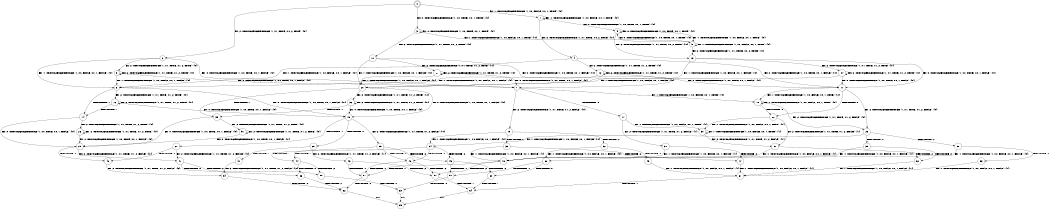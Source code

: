 digraph BCG {
size = "7, 10.5";
center = TRUE;
node [shape = circle];
0 [peripheries = 2];
0 -> 1 [label = "EX !1 !ATOMIC_EXCH_BRANCH (1, +0, FALSE, +0, 1, TRUE) !{0}"];
0 -> 2 [label = "EX !2 !ATOMIC_EXCH_BRANCH (1, +1, TRUE, +0, 2, TRUE) !{0}"];
0 -> 3 [label = "EX !0 !ATOMIC_EXCH_BRANCH (1, +0, TRUE, +0, 1, TRUE) !{0}"];
1 -> 4 [label = "EX !2 !ATOMIC_EXCH_BRANCH (1, +1, TRUE, +0, 2, TRUE) !{0}"];
1 -> 5 [label = "EX !0 !ATOMIC_EXCH_BRANCH (1, +0, TRUE, +0, 1, TRUE) !{0}"];
1 -> 1 [label = "EX !1 !ATOMIC_EXCH_BRANCH (1, +0, FALSE, +0, 1, TRUE) !{0}"];
2 -> 6 [label = "EX !1 !ATOMIC_EXCH_BRANCH (1, +0, FALSE, +0, 1, FALSE) !{0}"];
2 -> 7 [label = "EX !0 !ATOMIC_EXCH_BRANCH (1, +0, TRUE, +0, 1, FALSE) !{0}"];
2 -> 8 [label = "EX !2 !ATOMIC_EXCH_BRANCH (1, +1, TRUE, +1, 2, TRUE) !{0}"];
3 -> 9 [label = "EX !1 !ATOMIC_EXCH_BRANCH (1, +0, FALSE, +0, 1, TRUE) !{0}"];
3 -> 10 [label = "EX !2 !ATOMIC_EXCH_BRANCH (1, +1, TRUE, +0, 2, TRUE) !{0}"];
3 -> 3 [label = "EX !0 !ATOMIC_EXCH_BRANCH (1, +0, TRUE, +0, 1, TRUE) !{0}"];
4 -> 11 [label = "EX !0 !ATOMIC_EXCH_BRANCH (1, +0, TRUE, +0, 1, FALSE) !{0}"];
4 -> 12 [label = "EX !2 !ATOMIC_EXCH_BRANCH (1, +1, TRUE, +1, 2, TRUE) !{0}"];
4 -> 6 [label = "EX !1 !ATOMIC_EXCH_BRANCH (1, +0, FALSE, +0, 1, FALSE) !{0}"];
5 -> 13 [label = "EX !2 !ATOMIC_EXCH_BRANCH (1, +1, TRUE, +0, 2, TRUE) !{0}"];
5 -> 9 [label = "EX !1 !ATOMIC_EXCH_BRANCH (1, +0, FALSE, +0, 1, TRUE) !{0}"];
5 -> 5 [label = "EX !0 !ATOMIC_EXCH_BRANCH (1, +0, TRUE, +0, 1, TRUE) !{0}"];
6 -> 14 [label = "TERMINATE !1"];
6 -> 15 [label = "EX !0 !ATOMIC_EXCH_BRANCH (1, +0, TRUE, +0, 1, FALSE) !{0}"];
6 -> 16 [label = "EX !2 !ATOMIC_EXCH_BRANCH (1, +1, TRUE, +1, 2, TRUE) !{0}"];
7 -> 17 [label = "TERMINATE !0"];
7 -> 18 [label = "EX !1 !ATOMIC_EXCH_BRANCH (1, +0, FALSE, +0, 1, TRUE) !{0}"];
7 -> 19 [label = "EX !2 !ATOMIC_EXCH_BRANCH (1, +1, TRUE, +1, 2, FALSE) !{0}"];
8 -> 6 [label = "EX !1 !ATOMIC_EXCH_BRANCH (1, +0, FALSE, +0, 1, FALSE) !{0}"];
8 -> 7 [label = "EX !0 !ATOMIC_EXCH_BRANCH (1, +0, TRUE, +0, 1, FALSE) !{0}"];
8 -> 8 [label = "EX !2 !ATOMIC_EXCH_BRANCH (1, +1, TRUE, +1, 2, TRUE) !{0}"];
9 -> 13 [label = "EX !2 !ATOMIC_EXCH_BRANCH (1, +1, TRUE, +0, 2, TRUE) !{0}"];
9 -> 9 [label = "EX !1 !ATOMIC_EXCH_BRANCH (1, +0, FALSE, +0, 1, TRUE) !{0}"];
9 -> 5 [label = "EX !0 !ATOMIC_EXCH_BRANCH (1, +0, TRUE, +0, 1, TRUE) !{0}"];
10 -> 20 [label = "EX !1 !ATOMIC_EXCH_BRANCH (1, +0, FALSE, +0, 1, FALSE) !{0}"];
10 -> 21 [label = "EX !2 !ATOMIC_EXCH_BRANCH (1, +1, TRUE, +1, 2, TRUE) !{0}"];
10 -> 7 [label = "EX !0 !ATOMIC_EXCH_BRANCH (1, +0, TRUE, +0, 1, FALSE) !{0}"];
11 -> 22 [label = "TERMINATE !0"];
11 -> 23 [label = "EX !2 !ATOMIC_EXCH_BRANCH (1, +1, TRUE, +1, 2, FALSE) !{0}"];
11 -> 18 [label = "EX !1 !ATOMIC_EXCH_BRANCH (1, +0, FALSE, +0, 1, TRUE) !{0}"];
12 -> 11 [label = "EX !0 !ATOMIC_EXCH_BRANCH (1, +0, TRUE, +0, 1, FALSE) !{0}"];
12 -> 12 [label = "EX !2 !ATOMIC_EXCH_BRANCH (1, +1, TRUE, +1, 2, TRUE) !{0}"];
12 -> 6 [label = "EX !1 !ATOMIC_EXCH_BRANCH (1, +0, FALSE, +0, 1, FALSE) !{0}"];
13 -> 24 [label = "EX !2 !ATOMIC_EXCH_BRANCH (1, +1, TRUE, +1, 2, TRUE) !{0}"];
13 -> 20 [label = "EX !1 !ATOMIC_EXCH_BRANCH (1, +0, FALSE, +0, 1, FALSE) !{0}"];
13 -> 11 [label = "EX !0 !ATOMIC_EXCH_BRANCH (1, +0, TRUE, +0, 1, FALSE) !{0}"];
14 -> 25 [label = "EX !0 !ATOMIC_EXCH_BRANCH (1, +0, TRUE, +0, 1, FALSE) !{0}"];
14 -> 26 [label = "EX !2 !ATOMIC_EXCH_BRANCH (1, +1, TRUE, +1, 2, TRUE) !{0}"];
15 -> 27 [label = "TERMINATE !1"];
15 -> 28 [label = "TERMINATE !0"];
15 -> 29 [label = "EX !2 !ATOMIC_EXCH_BRANCH (1, +1, TRUE, +1, 2, FALSE) !{0}"];
16 -> 14 [label = "TERMINATE !1"];
16 -> 15 [label = "EX !0 !ATOMIC_EXCH_BRANCH (1, +0, TRUE, +0, 1, FALSE) !{0}"];
16 -> 16 [label = "EX !2 !ATOMIC_EXCH_BRANCH (1, +1, TRUE, +1, 2, TRUE) !{0}"];
17 -> 30 [label = "EX !1 !ATOMIC_EXCH_BRANCH (1, +0, FALSE, +0, 1, TRUE) !{1}"];
17 -> 31 [label = "EX !2 !ATOMIC_EXCH_BRANCH (1, +1, TRUE, +1, 2, FALSE) !{1}"];
18 -> 22 [label = "TERMINATE !0"];
18 -> 23 [label = "EX !2 !ATOMIC_EXCH_BRANCH (1, +1, TRUE, +1, 2, FALSE) !{0}"];
18 -> 18 [label = "EX !1 !ATOMIC_EXCH_BRANCH (1, +0, FALSE, +0, 1, TRUE) !{0}"];
19 -> 32 [label = "TERMINATE !2"];
19 -> 33 [label = "TERMINATE !0"];
19 -> 34 [label = "EX !1 !ATOMIC_EXCH_BRANCH (1, +0, FALSE, +0, 1, FALSE) !{0}"];
20 -> 35 [label = "TERMINATE !1"];
20 -> 36 [label = "EX !2 !ATOMIC_EXCH_BRANCH (1, +1, TRUE, +1, 2, TRUE) !{0}"];
20 -> 15 [label = "EX !0 !ATOMIC_EXCH_BRANCH (1, +0, TRUE, +0, 1, FALSE) !{0}"];
21 -> 20 [label = "EX !1 !ATOMIC_EXCH_BRANCH (1, +0, FALSE, +0, 1, FALSE) !{0}"];
21 -> 21 [label = "EX !2 !ATOMIC_EXCH_BRANCH (1, +1, TRUE, +1, 2, TRUE) !{0}"];
21 -> 7 [label = "EX !0 !ATOMIC_EXCH_BRANCH (1, +0, TRUE, +0, 1, FALSE) !{0}"];
22 -> 37 [label = "EX !2 !ATOMIC_EXCH_BRANCH (1, +1, TRUE, +1, 2, FALSE) !{1}"];
22 -> 30 [label = "EX !1 !ATOMIC_EXCH_BRANCH (1, +0, FALSE, +0, 1, TRUE) !{1}"];
23 -> 38 [label = "TERMINATE !2"];
23 -> 39 [label = "TERMINATE !0"];
23 -> 34 [label = "EX !1 !ATOMIC_EXCH_BRANCH (1, +0, FALSE, +0, 1, FALSE) !{0}"];
24 -> 24 [label = "EX !2 !ATOMIC_EXCH_BRANCH (1, +1, TRUE, +1, 2, TRUE) !{0}"];
24 -> 20 [label = "EX !1 !ATOMIC_EXCH_BRANCH (1, +0, FALSE, +0, 1, FALSE) !{0}"];
24 -> 11 [label = "EX !0 !ATOMIC_EXCH_BRANCH (1, +0, TRUE, +0, 1, FALSE) !{0}"];
25 -> 40 [label = "TERMINATE !0"];
25 -> 41 [label = "EX !2 !ATOMIC_EXCH_BRANCH (1, +1, TRUE, +1, 2, FALSE) !{0}"];
26 -> 25 [label = "EX !0 !ATOMIC_EXCH_BRANCH (1, +0, TRUE, +0, 1, FALSE) !{0}"];
26 -> 26 [label = "EX !2 !ATOMIC_EXCH_BRANCH (1, +1, TRUE, +1, 2, TRUE) !{0}"];
27 -> 40 [label = "TERMINATE !0"];
27 -> 41 [label = "EX !2 !ATOMIC_EXCH_BRANCH (1, +1, TRUE, +1, 2, FALSE) !{0}"];
28 -> 42 [label = "TERMINATE !1"];
28 -> 43 [label = "EX !2 !ATOMIC_EXCH_BRANCH (1, +1, TRUE, +1, 2, FALSE) !{1}"];
29 -> 44 [label = "TERMINATE !1"];
29 -> 45 [label = "TERMINATE !2"];
29 -> 46 [label = "TERMINATE !0"];
30 -> 37 [label = "EX !2 !ATOMIC_EXCH_BRANCH (1, +1, TRUE, +1, 2, FALSE) !{1}"];
30 -> 30 [label = "EX !1 !ATOMIC_EXCH_BRANCH (1, +0, FALSE, +0, 1, TRUE) !{1}"];
31 -> 47 [label = "TERMINATE !2"];
31 -> 48 [label = "EX !1 !ATOMIC_EXCH_BRANCH (1, +0, FALSE, +0, 1, FALSE) !{1}"];
32 -> 49 [label = "TERMINATE !0"];
32 -> 50 [label = "EX !1 !ATOMIC_EXCH_BRANCH (1, +0, FALSE, +0, 1, FALSE) !{0}"];
33 -> 47 [label = "TERMINATE !2"];
33 -> 48 [label = "EX !1 !ATOMIC_EXCH_BRANCH (1, +0, FALSE, +0, 1, FALSE) !{1}"];
34 -> 44 [label = "TERMINATE !1"];
34 -> 45 [label = "TERMINATE !2"];
34 -> 46 [label = "TERMINATE !0"];
35 -> 51 [label = "EX !2 !ATOMIC_EXCH_BRANCH (1, +1, TRUE, +1, 2, TRUE) !{0}"];
35 -> 25 [label = "EX !0 !ATOMIC_EXCH_BRANCH (1, +0, TRUE, +0, 1, FALSE) !{0}"];
36 -> 35 [label = "TERMINATE !1"];
36 -> 36 [label = "EX !2 !ATOMIC_EXCH_BRANCH (1, +1, TRUE, +1, 2, TRUE) !{0}"];
36 -> 15 [label = "EX !0 !ATOMIC_EXCH_BRANCH (1, +0, TRUE, +0, 1, FALSE) !{0}"];
37 -> 52 [label = "TERMINATE !2"];
37 -> 48 [label = "EX !1 !ATOMIC_EXCH_BRANCH (1, +0, FALSE, +0, 1, FALSE) !{1}"];
38 -> 53 [label = "TERMINATE !0"];
38 -> 50 [label = "EX !1 !ATOMIC_EXCH_BRANCH (1, +0, FALSE, +0, 1, FALSE) !{0}"];
39 -> 52 [label = "TERMINATE !2"];
39 -> 48 [label = "EX !1 !ATOMIC_EXCH_BRANCH (1, +0, FALSE, +0, 1, FALSE) !{1}"];
40 -> 54 [label = "EX !2 !ATOMIC_EXCH_BRANCH (1, +1, TRUE, +1, 2, FALSE) !{2}"];
41 -> 55 [label = "TERMINATE !2"];
41 -> 56 [label = "TERMINATE !0"];
42 -> 54 [label = "EX !2 !ATOMIC_EXCH_BRANCH (1, +1, TRUE, +1, 2, FALSE) !{2}"];
43 -> 57 [label = "TERMINATE !1"];
43 -> 58 [label = "TERMINATE !2"];
44 -> 55 [label = "TERMINATE !2"];
44 -> 56 [label = "TERMINATE !0"];
45 -> 59 [label = "TERMINATE !1"];
45 -> 60 [label = "TERMINATE !0"];
46 -> 57 [label = "TERMINATE !1"];
46 -> 58 [label = "TERMINATE !2"];
47 -> 61 [label = "EX !1 !ATOMIC_EXCH_BRANCH (1, +0, FALSE, +0, 1, FALSE) !{1}"];
48 -> 57 [label = "TERMINATE !1"];
48 -> 58 [label = "TERMINATE !2"];
49 -> 61 [label = "EX !1 !ATOMIC_EXCH_BRANCH (1, +0, FALSE, +0, 1, FALSE) !{1}"];
50 -> 59 [label = "TERMINATE !1"];
50 -> 60 [label = "TERMINATE !0"];
51 -> 51 [label = "EX !2 !ATOMIC_EXCH_BRANCH (1, +1, TRUE, +1, 2, TRUE) !{0}"];
51 -> 25 [label = "EX !0 !ATOMIC_EXCH_BRANCH (1, +0, TRUE, +0, 1, FALSE) !{0}"];
52 -> 61 [label = "EX !1 !ATOMIC_EXCH_BRANCH (1, +0, FALSE, +0, 1, FALSE) !{1}"];
53 -> 61 [label = "EX !1 !ATOMIC_EXCH_BRANCH (1, +0, FALSE, +0, 1, FALSE) !{1}"];
54 -> 62 [label = "TERMINATE !2"];
55 -> 63 [label = "TERMINATE !0"];
56 -> 62 [label = "TERMINATE !2"];
57 -> 62 [label = "TERMINATE !2"];
58 -> 64 [label = "TERMINATE !1"];
59 -> 63 [label = "TERMINATE !0"];
60 -> 64 [label = "TERMINATE !1"];
61 -> 64 [label = "TERMINATE !1"];
62 -> 65 [label = "exit"];
63 -> 65 [label = "exit"];
64 -> 65 [label = "exit"];
}
